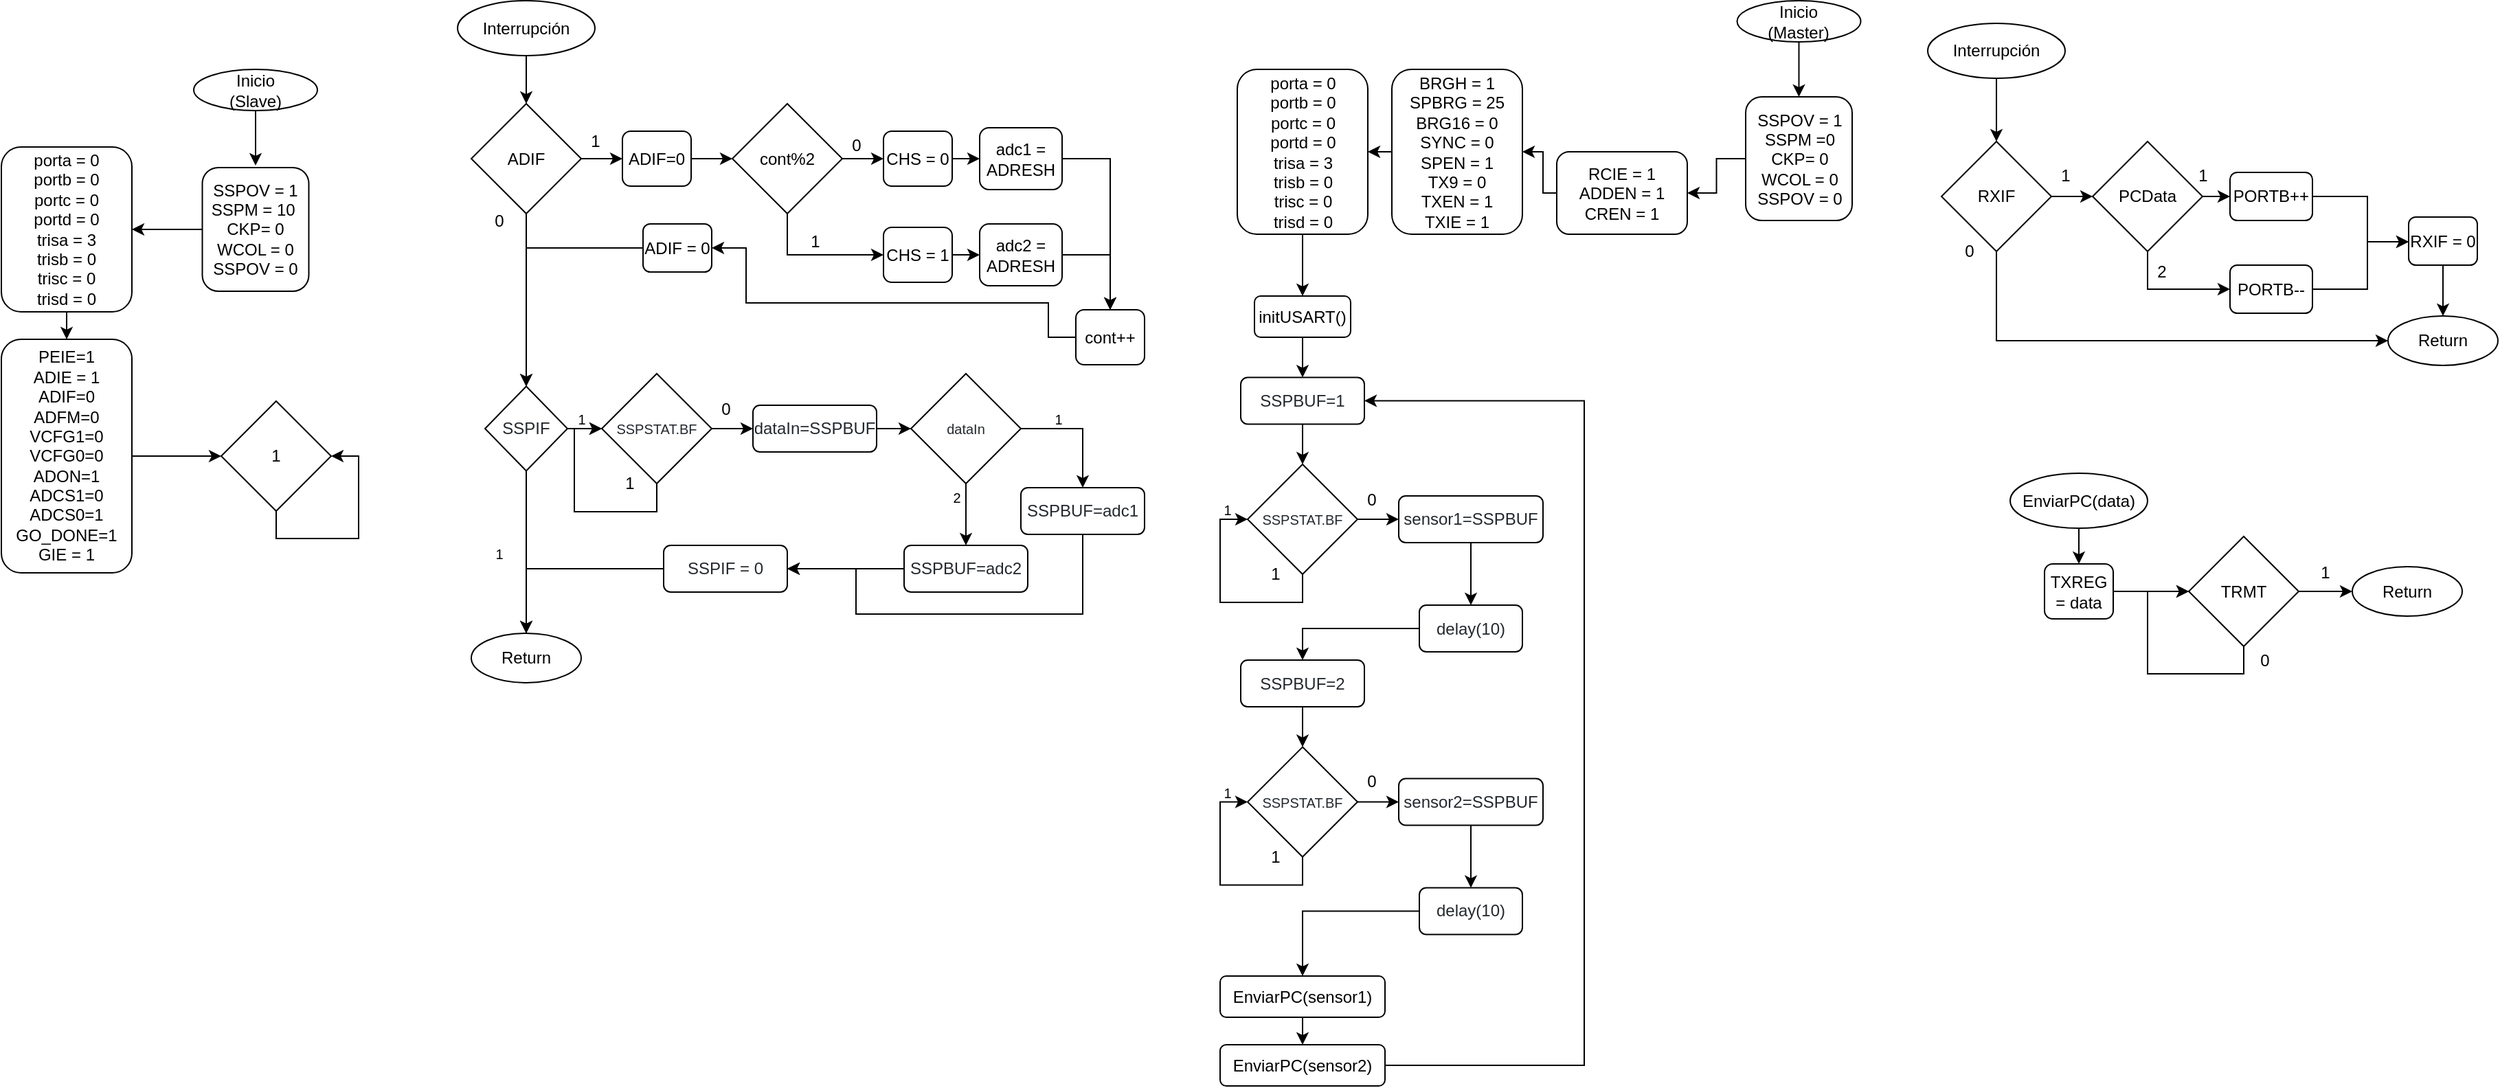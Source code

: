 <mxfile version="12.7.0" type="device"><diagram id="_HrVxU1T9JmMo4HL1Hq9" name="Page-1"><mxGraphModel dx="2629" dy="599" grid="1" gridSize="10" guides="1" tooltips="1" connect="1" arrows="1" fold="1" page="1" pageScale="1" pageWidth="1169" pageHeight="827" math="0" shadow="0"><root><mxCell id="0"/><mxCell id="1" parent="0"/><mxCell id="q-3BXpOpDifctmWNAOCf-187" style="edgeStyle=orthogonalEdgeStyle;rounded=0;orthogonalLoop=1;jettySize=auto;html=1;exitX=0.5;exitY=1;exitDx=0;exitDy=0;entryX=0.5;entryY=0;entryDx=0;entryDy=0;fontSize=10;" edge="1" parent="1" source="cq2at5FGPF-I5GUaNJ_s-2" target="cq2at5FGPF-I5GUaNJ_s-47"><mxGeometry relative="1" as="geometry"/></mxCell><mxCell id="cq2at5FGPF-I5GUaNJ_s-2" value="porta = 0&lt;br&gt;portb = 0&lt;br&gt;portc = 0&lt;br&gt;portd = 0&lt;br&gt;trisa = 3&lt;br&gt;trisb = 0&lt;br&gt;trisc = 0&lt;br&gt;trisd = 0" style="rounded=1;whiteSpace=wrap;html=1;" parent="1" vertex="1"><mxGeometry x="57.5" y="73.5" width="95" height="120" as="geometry"/></mxCell><mxCell id="cq2at5FGPF-I5GUaNJ_s-29" style="edgeStyle=orthogonalEdgeStyle;rounded=0;orthogonalLoop=1;jettySize=auto;html=1;exitX=0.5;exitY=1;exitDx=0;exitDy=0;entryX=0.5;entryY=0;entryDx=0;entryDy=0;" parent="1" source="cq2at5FGPF-I5GUaNJ_s-6" target="BS_gjXOhdhpvSAIRMVX7-8" edge="1"><mxGeometry relative="1" as="geometry"><mxPoint x="610" y="115" as="targetPoint"/></mxGeometry></mxCell><mxCell id="cq2at5FGPF-I5GUaNJ_s-6" value="Interrupción" style="ellipse;whiteSpace=wrap;html=1;" parent="1" vertex="1"><mxGeometry x="560" y="40" width="100" height="40" as="geometry"/></mxCell><mxCell id="q-3BXpOpDifctmWNAOCf-191" style="edgeStyle=orthogonalEdgeStyle;rounded=0;orthogonalLoop=1;jettySize=auto;html=1;exitX=0.5;exitY=1;exitDx=0;exitDy=0;entryX=0.5;entryY=0;entryDx=0;entryDy=0;fontSize=10;" edge="1" parent="1" source="cq2at5FGPF-I5GUaNJ_s-47" target="q-3BXpOpDifctmWNAOCf-190"><mxGeometry relative="1" as="geometry"/></mxCell><mxCell id="cq2at5FGPF-I5GUaNJ_s-47" value="initUSART()" style="rounded=1;whiteSpace=wrap;html=1;" parent="1" vertex="1"><mxGeometry x="70" y="238.5" width="70" height="30" as="geometry"/></mxCell><mxCell id="q-3BXpOpDifctmWNAOCf-3" style="edgeStyle=orthogonalEdgeStyle;rounded=0;orthogonalLoop=1;jettySize=auto;html=1;exitX=0.5;exitY=1;exitDx=0;exitDy=0;entryX=0.5;entryY=0;entryDx=0;entryDy=0;" edge="1" parent="1" source="BS_gjXOhdhpvSAIRMVX7-1" target="q-3BXpOpDifctmWNAOCf-1"><mxGeometry relative="1" as="geometry"/></mxCell><mxCell id="BS_gjXOhdhpvSAIRMVX7-1" value="Inicio&lt;br&gt;(Master)" style="ellipse;whiteSpace=wrap;html=1;" parent="1" vertex="1"><mxGeometry x="421.25" y="23.5" width="90" height="30" as="geometry"/></mxCell><mxCell id="BS_gjXOhdhpvSAIRMVX7-38" style="edgeStyle=orthogonalEdgeStyle;rounded=0;orthogonalLoop=1;jettySize=auto;html=1;exitX=0;exitY=0.5;exitDx=0;exitDy=0;entryX=1;entryY=0.5;entryDx=0;entryDy=0;" parent="1" source="BS_gjXOhdhpvSAIRMVX7-3" target="cq2at5FGPF-I5GUaNJ_s-2" edge="1"><mxGeometry relative="1" as="geometry"/></mxCell><mxCell id="BS_gjXOhdhpvSAIRMVX7-3" value="BRGH = 1&lt;br&gt;SPBRG = 25&lt;br&gt;BRG16 = 0&lt;br&gt;SYNC = 0&lt;br&gt;SPEN = 1&lt;br&gt;TX9 = 0&lt;br&gt;TXEN = 1&lt;br&gt;TXIE = 1" style="rounded=1;whiteSpace=wrap;html=1;" parent="1" vertex="1"><mxGeometry x="170" y="73.5" width="95" height="120" as="geometry"/></mxCell><mxCell id="BS_gjXOhdhpvSAIRMVX7-37" style="edgeStyle=orthogonalEdgeStyle;rounded=0;orthogonalLoop=1;jettySize=auto;html=1;exitX=0;exitY=0.5;exitDx=0;exitDy=0;entryX=1;entryY=0.5;entryDx=0;entryDy=0;" parent="1" source="BS_gjXOhdhpvSAIRMVX7-4" target="BS_gjXOhdhpvSAIRMVX7-3" edge="1"><mxGeometry relative="1" as="geometry"><Array as="points"><mxPoint x="280" y="163.5"/><mxPoint x="280" y="133.5"/></Array></mxGeometry></mxCell><mxCell id="BS_gjXOhdhpvSAIRMVX7-4" value="RCIE = 1&lt;br&gt;ADDEN = 1&lt;br&gt;CREN = 1&lt;br&gt;" style="rounded=1;whiteSpace=wrap;html=1;" parent="1" vertex="1"><mxGeometry x="290" y="133.5" width="95" height="60" as="geometry"/></mxCell><mxCell id="BS_gjXOhdhpvSAIRMVX7-15" style="edgeStyle=orthogonalEdgeStyle;rounded=0;orthogonalLoop=1;jettySize=auto;html=1;exitX=1;exitY=0.5;exitDx=0;exitDy=0;entryX=0;entryY=0.5;entryDx=0;entryDy=0;entryPerimeter=0;" parent="1" source="BS_gjXOhdhpvSAIRMVX7-8" target="BS_gjXOhdhpvSAIRMVX7-16" edge="1"><mxGeometry relative="1" as="geometry"><mxPoint x="675" y="166" as="targetPoint"/></mxGeometry></mxCell><mxCell id="BS_gjXOhdhpvSAIRMVX7-60" style="edgeStyle=orthogonalEdgeStyle;rounded=0;orthogonalLoop=1;jettySize=auto;html=1;exitX=0.5;exitY=1;exitDx=0;exitDy=0;entryX=0;entryY=0.5;entryDx=0;entryDy=0;" parent="1" source="BS_gjXOhdhpvSAIRMVX7-8" target="BS_gjXOhdhpvSAIRMVX7-25" edge="1"><mxGeometry relative="1" as="geometry"/></mxCell><mxCell id="BS_gjXOhdhpvSAIRMVX7-8" value="RXIF" style="rhombus;whiteSpace=wrap;html=1;" parent="1" vertex="1"><mxGeometry x="570" y="126" width="80" height="80" as="geometry"/></mxCell><mxCell id="BS_gjXOhdhpvSAIRMVX7-19" style="edgeStyle=orthogonalEdgeStyle;rounded=0;orthogonalLoop=1;jettySize=auto;html=1;exitX=1;exitY=0.5;exitDx=0;exitDy=0;entryX=0;entryY=0.5;entryDx=0;entryDy=0;" parent="1" source="BS_gjXOhdhpvSAIRMVX7-16" target="BS_gjXOhdhpvSAIRMVX7-17" edge="1"><mxGeometry relative="1" as="geometry"/></mxCell><mxCell id="BS_gjXOhdhpvSAIRMVX7-21" style="edgeStyle=orthogonalEdgeStyle;rounded=0;orthogonalLoop=1;jettySize=auto;html=1;exitX=0.5;exitY=1;exitDx=0;exitDy=0;entryX=0;entryY=0.5;entryDx=0;entryDy=0;" parent="1" source="BS_gjXOhdhpvSAIRMVX7-16" target="BS_gjXOhdhpvSAIRMVX7-18" edge="1"><mxGeometry relative="1" as="geometry"/></mxCell><mxCell id="BS_gjXOhdhpvSAIRMVX7-16" value="PCData" style="rhombus;whiteSpace=wrap;html=1;" parent="1" vertex="1"><mxGeometry x="680" y="126" width="80" height="80" as="geometry"/></mxCell><mxCell id="BS_gjXOhdhpvSAIRMVX7-27" style="edgeStyle=orthogonalEdgeStyle;rounded=0;orthogonalLoop=1;jettySize=auto;html=1;exitX=1;exitY=0.5;exitDx=0;exitDy=0;" parent="1" source="BS_gjXOhdhpvSAIRMVX7-17" edge="1"><mxGeometry relative="1" as="geometry"><mxPoint x="910" y="199" as="targetPoint"/><Array as="points"><mxPoint x="880" y="166"/><mxPoint x="880" y="199"/></Array></mxGeometry></mxCell><mxCell id="BS_gjXOhdhpvSAIRMVX7-17" value="PORTB++" style="rounded=1;whiteSpace=wrap;html=1;" parent="1" vertex="1"><mxGeometry x="780" y="148.5" width="60" height="35" as="geometry"/></mxCell><mxCell id="BS_gjXOhdhpvSAIRMVX7-28" style="edgeStyle=orthogonalEdgeStyle;rounded=0;orthogonalLoop=1;jettySize=auto;html=1;exitX=1;exitY=0.5;exitDx=0;exitDy=0;" parent="1" source="BS_gjXOhdhpvSAIRMVX7-18" edge="1"><mxGeometry relative="1" as="geometry"><mxPoint x="910" y="199" as="targetPoint"/><Array as="points"><mxPoint x="880" y="234"/><mxPoint x="880" y="199"/></Array></mxGeometry></mxCell><mxCell id="BS_gjXOhdhpvSAIRMVX7-18" value="PORTB--" style="rounded=1;whiteSpace=wrap;html=1;" parent="1" vertex="1"><mxGeometry x="780" y="216" width="60" height="35" as="geometry"/></mxCell><mxCell id="BS_gjXOhdhpvSAIRMVX7-22" value="1" style="text;html=1;align=center;verticalAlign=middle;resizable=0;points=[];autosize=1;" parent="1" vertex="1"><mxGeometry x="650" y="141" width="20" height="20" as="geometry"/></mxCell><mxCell id="BS_gjXOhdhpvSAIRMVX7-23" value="1" style="text;html=1;align=center;verticalAlign=middle;resizable=0;points=[];autosize=1;" parent="1" vertex="1"><mxGeometry x="750" y="141" width="20" height="20" as="geometry"/></mxCell><mxCell id="BS_gjXOhdhpvSAIRMVX7-24" value="2" style="text;html=1;align=center;verticalAlign=middle;resizable=0;points=[];autosize=1;" parent="1" vertex="1"><mxGeometry x="720" y="211" width="20" height="20" as="geometry"/></mxCell><mxCell id="BS_gjXOhdhpvSAIRMVX7-25" value="Return" style="ellipse;whiteSpace=wrap;html=1;" parent="1" vertex="1"><mxGeometry x="895" y="252.98" width="80" height="36.03" as="geometry"/></mxCell><mxCell id="BS_gjXOhdhpvSAIRMVX7-29" value="0" style="text;html=1;align=center;verticalAlign=middle;resizable=0;points=[];autosize=1;" parent="1" vertex="1"><mxGeometry x="580" y="196" width="20" height="20" as="geometry"/></mxCell><mxCell id="BS_gjXOhdhpvSAIRMVX7-33" style="edgeStyle=orthogonalEdgeStyle;rounded=0;orthogonalLoop=1;jettySize=auto;html=1;exitX=0.5;exitY=1;exitDx=0;exitDy=0;entryX=0.5;entryY=0;entryDx=0;entryDy=0;" parent="1" source="BS_gjXOhdhpvSAIRMVX7-32" target="BS_gjXOhdhpvSAIRMVX7-25" edge="1"><mxGeometry relative="1" as="geometry"/></mxCell><mxCell id="BS_gjXOhdhpvSAIRMVX7-32" value="RXIF = 0" style="rounded=1;whiteSpace=wrap;html=1;" parent="1" vertex="1"><mxGeometry x="910" y="181" width="50" height="35" as="geometry"/></mxCell><mxCell id="BS_gjXOhdhpvSAIRMVX7-65" style="edgeStyle=orthogonalEdgeStyle;rounded=0;orthogonalLoop=1;jettySize=auto;html=1;exitX=0.5;exitY=1;exitDx=0;exitDy=0;entryX=0.5;entryY=0;entryDx=0;entryDy=0;" parent="1" source="BS_gjXOhdhpvSAIRMVX7-61" edge="1"><mxGeometry relative="1" as="geometry"><mxPoint x="430" y="355" as="targetPoint"/></mxGeometry></mxCell><mxCell id="BS_gjXOhdhpvSAIRMVX7-66" style="edgeStyle=orthogonalEdgeStyle;rounded=0;orthogonalLoop=1;jettySize=auto;html=1;exitX=0.5;exitY=1;exitDx=0;exitDy=0;entryX=0.5;entryY=0;entryDx=0;entryDy=0;" parent="1" source="BS_gjXOhdhpvSAIRMVX7-62" edge="1"><mxGeometry relative="1" as="geometry"><mxPoint x="430" y="410" as="targetPoint"/></mxGeometry></mxCell><mxCell id="BS_gjXOhdhpvSAIRMVX7-67" style="edgeStyle=orthogonalEdgeStyle;rounded=0;orthogonalLoop=1;jettySize=auto;html=1;exitX=0.5;exitY=1;exitDx=0;exitDy=0;entryX=0.5;entryY=0;entryDx=0;entryDy=0;" parent="1" source="BS_gjXOhdhpvSAIRMVX7-68" target="BS_gjXOhdhpvSAIRMVX7-70" edge="1"><mxGeometry relative="1" as="geometry"/></mxCell><mxCell id="BS_gjXOhdhpvSAIRMVX7-68" value="EnviarPC(data)" style="ellipse;whiteSpace=wrap;html=1;" parent="1" vertex="1"><mxGeometry x="620" y="367.5" width="100" height="40" as="geometry"/></mxCell><mxCell id="BS_gjXOhdhpvSAIRMVX7-69" style="edgeStyle=orthogonalEdgeStyle;rounded=0;orthogonalLoop=1;jettySize=auto;html=1;exitX=1;exitY=0.5;exitDx=0;exitDy=0;entryX=0;entryY=0.5;entryDx=0;entryDy=0;" parent="1" source="BS_gjXOhdhpvSAIRMVX7-70" target="BS_gjXOhdhpvSAIRMVX7-80" edge="1"><mxGeometry relative="1" as="geometry"><mxPoint x="720" y="453.5" as="targetPoint"/></mxGeometry></mxCell><mxCell id="BS_gjXOhdhpvSAIRMVX7-70" value="TXREG = data" style="rounded=1;whiteSpace=wrap;html=1;" parent="1" vertex="1"><mxGeometry x="645" y="433.5" width="50" height="40" as="geometry"/></mxCell><mxCell id="BS_gjXOhdhpvSAIRMVX7-79" value="Return" style="ellipse;whiteSpace=wrap;html=1;" parent="1" vertex="1"><mxGeometry x="869" y="435.49" width="80" height="36.03" as="geometry"/></mxCell><mxCell id="BS_gjXOhdhpvSAIRMVX7-82" style="edgeStyle=orthogonalEdgeStyle;rounded=0;orthogonalLoop=1;jettySize=auto;html=1;exitX=1;exitY=0.5;exitDx=0;exitDy=0;entryX=0;entryY=0.5;entryDx=0;entryDy=0;" parent="1" source="BS_gjXOhdhpvSAIRMVX7-80" target="BS_gjXOhdhpvSAIRMVX7-79" edge="1"><mxGeometry relative="1" as="geometry"/></mxCell><mxCell id="BS_gjXOhdhpvSAIRMVX7-80" value="TRMT" style="rhombus;whiteSpace=wrap;html=1;" parent="1" vertex="1"><mxGeometry x="750" y="413.5" width="80" height="80" as="geometry"/></mxCell><mxCell id="BS_gjXOhdhpvSAIRMVX7-81" style="edgeStyle=orthogonalEdgeStyle;rounded=0;orthogonalLoop=1;jettySize=auto;html=1;exitX=0.5;exitY=1;exitDx=0;exitDy=0;entryX=0;entryY=0.5;entryDx=0;entryDy=0;" parent="1" source="BS_gjXOhdhpvSAIRMVX7-80" target="BS_gjXOhdhpvSAIRMVX7-80" edge="1"><mxGeometry relative="1" as="geometry"><Array as="points"><mxPoint x="790" y="513.5"/><mxPoint x="720" y="513.5"/><mxPoint x="720" y="453.5"/></Array></mxGeometry></mxCell><mxCell id="BS_gjXOhdhpvSAIRMVX7-83" value="1" style="text;html=1;align=center;verticalAlign=middle;resizable=0;points=[];autosize=1;" parent="1" vertex="1"><mxGeometry x="839" y="429.5" width="20" height="20" as="geometry"/></mxCell><mxCell id="BS_gjXOhdhpvSAIRMVX7-84" value="0" style="text;html=1;align=center;verticalAlign=middle;resizable=0;points=[];autosize=1;" parent="1" vertex="1"><mxGeometry x="795" y="493.5" width="20" height="20" as="geometry"/></mxCell><mxCell id="BS_gjXOhdhpvSAIRMVX7-88" style="edgeStyle=orthogonalEdgeStyle;rounded=0;orthogonalLoop=1;jettySize=auto;html=1;exitX=0.5;exitY=1;exitDx=0;exitDy=0;entryX=0.5;entryY=0;entryDx=0;entryDy=0;" parent="1" source="BS_gjXOhdhpvSAIRMVX7-85" target="BS_gjXOhdhpvSAIRMVX7-86" edge="1"><mxGeometry relative="1" as="geometry"/></mxCell><mxCell id="BS_gjXOhdhpvSAIRMVX7-85" value="EnviarPC(sensor1)" style="rounded=1;whiteSpace=wrap;html=1;" parent="1" vertex="1"><mxGeometry x="45" y="733.5" width="120" height="30" as="geometry"/></mxCell><mxCell id="q-3BXpOpDifctmWNAOCf-217" style="edgeStyle=orthogonalEdgeStyle;rounded=0;orthogonalLoop=1;jettySize=auto;html=1;exitX=1;exitY=0.5;exitDx=0;exitDy=0;entryX=1;entryY=0.5;entryDx=0;entryDy=0;fontSize=10;" edge="1" parent="1" source="BS_gjXOhdhpvSAIRMVX7-86" target="q-3BXpOpDifctmWNAOCf-190"><mxGeometry relative="1" as="geometry"><Array as="points"><mxPoint x="310" y="798"/><mxPoint x="310" y="315"/></Array></mxGeometry></mxCell><mxCell id="BS_gjXOhdhpvSAIRMVX7-86" value="EnviarPC(sensor2)" style="rounded=1;whiteSpace=wrap;html=1;" parent="1" vertex="1"><mxGeometry x="45" y="783.5" width="120" height="30" as="geometry"/></mxCell><mxCell id="q-3BXpOpDifctmWNAOCf-4" style="edgeStyle=orthogonalEdgeStyle;rounded=0;orthogonalLoop=1;jettySize=auto;html=1;exitX=0;exitY=0.5;exitDx=0;exitDy=0;entryX=1;entryY=0.5;entryDx=0;entryDy=0;" edge="1" parent="1" source="q-3BXpOpDifctmWNAOCf-1" target="BS_gjXOhdhpvSAIRMVX7-4"><mxGeometry relative="1" as="geometry"/></mxCell><mxCell id="q-3BXpOpDifctmWNAOCf-1" value="SSPOV = 1&lt;br&gt;SSPM =0 &lt;br&gt;CKP= 0&lt;br&gt;WCOL = 0&lt;br&gt;SSPOV = 0" style="rounded=1;whiteSpace=wrap;html=1;" vertex="1" parent="1"><mxGeometry x="427.5" y="93.5" width="77.5" height="90" as="geometry"/></mxCell><mxCell id="q-3BXpOpDifctmWNAOCf-185" style="edgeStyle=orthogonalEdgeStyle;rounded=0;orthogonalLoop=1;jettySize=auto;html=1;exitX=0;exitY=0.5;exitDx=0;exitDy=0;entryX=1;entryY=0.5;entryDx=0;entryDy=0;fontSize=10;" edge="1" parent="1" source="q-3BXpOpDifctmWNAOCf-2" target="q-3BXpOpDifctmWNAOCf-6"><mxGeometry relative="1" as="geometry"/></mxCell><mxCell id="q-3BXpOpDifctmWNAOCf-2" value="SSPOV = 1&lt;br&gt;SSPM = 10&amp;nbsp;&lt;br&gt;CKP= 0&lt;br&gt;WCOL = 0&lt;br&gt;SSPOV = 0" style="rounded=1;whiteSpace=wrap;html=1;" vertex="1" parent="1"><mxGeometry x="-695.75" y="145" width="77.5" height="90" as="geometry"/></mxCell><mxCell id="q-3BXpOpDifctmWNAOCf-5" style="edgeStyle=orthogonalEdgeStyle;rounded=0;orthogonalLoop=1;jettySize=auto;html=1;exitX=0.5;exitY=1;exitDx=0;exitDy=0;entryX=0.5;entryY=0;entryDx=0;entryDy=0;" edge="1" parent="1" source="q-3BXpOpDifctmWNAOCf-6" target="q-3BXpOpDifctmWNAOCf-8"><mxGeometry relative="1" as="geometry"/></mxCell><mxCell id="q-3BXpOpDifctmWNAOCf-6" value="porta = 0&lt;br&gt;portb = 0&lt;br&gt;portc = 0&lt;br&gt;portd = 0&lt;br&gt;trisa = 3&lt;br&gt;trisb = 0&lt;br&gt;trisc = 0&lt;br&gt;trisd = 0" style="rounded=1;whiteSpace=wrap;html=1;" vertex="1" parent="1"><mxGeometry x="-842" y="130" width="95" height="120" as="geometry"/></mxCell><mxCell id="q-3BXpOpDifctmWNAOCf-186" style="edgeStyle=orthogonalEdgeStyle;rounded=0;orthogonalLoop=1;jettySize=auto;html=1;exitX=1;exitY=0.5;exitDx=0;exitDy=0;entryX=0;entryY=0.5;entryDx=0;entryDy=0;fontSize=10;" edge="1" parent="1" source="q-3BXpOpDifctmWNAOCf-8" target="q-3BXpOpDifctmWNAOCf-179"><mxGeometry relative="1" as="geometry"/></mxCell><mxCell id="q-3BXpOpDifctmWNAOCf-8" value="&lt;div style=&quot;white-space: normal&quot;&gt;PEIE=1&lt;/div&gt;&lt;div style=&quot;white-space: normal&quot;&gt;ADIE = 1&lt;/div&gt;&lt;div style=&quot;white-space: normal&quot;&gt;ADIF=0&lt;/div&gt;&lt;div style=&quot;white-space: normal&quot;&gt;ADFM=0&lt;/div&gt;&lt;div style=&quot;white-space: normal&quot;&gt;VCFG1=0&lt;/div&gt;&lt;div style=&quot;white-space: normal&quot;&gt;VCFG0=0&lt;/div&gt;&lt;div style=&quot;white-space: normal&quot;&gt;ADON=1&lt;/div&gt;&lt;div style=&quot;white-space: normal&quot;&gt;ADCS1=0&lt;/div&gt;&lt;div style=&quot;white-space: normal&quot;&gt;ADCS0=1&lt;/div&gt;&lt;div style=&quot;white-space: normal&quot;&gt;GO_DONE=1&lt;/div&gt;&lt;div style=&quot;white-space: normal&quot;&gt;GIE = 1&lt;/div&gt;" style="rounded=1;whiteSpace=wrap;html=1;" vertex="1" parent="1"><mxGeometry x="-842" y="270" width="95" height="170" as="geometry"/></mxCell><mxCell id="q-3BXpOpDifctmWNAOCf-45" style="edgeStyle=orthogonalEdgeStyle;rounded=0;orthogonalLoop=1;jettySize=auto;html=1;exitX=0.5;exitY=0;exitDx=0;exitDy=0;entryX=0.5;entryY=1;entryDx=0;entryDy=0;" edge="1" parent="1" target="q-3BXpOpDifctmWNAOCf-48"><mxGeometry relative="1" as="geometry"><mxPoint x="-952.5" y="275" as="sourcePoint"/></mxGeometry></mxCell><mxCell id="q-3BXpOpDifctmWNAOCf-49" style="edgeStyle=orthogonalEdgeStyle;rounded=0;orthogonalLoop=1;jettySize=auto;html=1;exitX=0.5;exitY=1;exitDx=0;exitDy=0;entryX=0.5;entryY=0;entryDx=0;entryDy=0;" edge="1" parent="1" source="q-3BXpOpDifctmWNAOCf-50"><mxGeometry relative="1" as="geometry"><mxPoint x="-657" y="143.5" as="targetPoint"/></mxGeometry></mxCell><mxCell id="q-3BXpOpDifctmWNAOCf-50" value="Inicio&lt;br&gt;(Slave)" style="ellipse;whiteSpace=wrap;html=1;" vertex="1" parent="1"><mxGeometry x="-702" y="73.5" width="90" height="30" as="geometry"/></mxCell><mxCell id="q-3BXpOpDifctmWNAOCf-112" style="edgeStyle=orthogonalEdgeStyle;rounded=0;orthogonalLoop=1;jettySize=auto;html=1;exitX=0.5;exitY=1;exitDx=0;exitDy=0;entryX=0.5;entryY=0;entryDx=0;entryDy=0;" edge="1" parent="1" source="q-3BXpOpDifctmWNAOCf-113" target="q-3BXpOpDifctmWNAOCf-118"><mxGeometry relative="1" as="geometry"/></mxCell><mxCell id="q-3BXpOpDifctmWNAOCf-113" value="Interrupción" style="ellipse;whiteSpace=wrap;html=1;" vertex="1" parent="1"><mxGeometry x="-510" y="23.5" width="100" height="40" as="geometry"/></mxCell><mxCell id="q-3BXpOpDifctmWNAOCf-114" style="edgeStyle=orthogonalEdgeStyle;rounded=0;orthogonalLoop=1;jettySize=auto;html=1;exitX=1;exitY=0.5;exitDx=0;exitDy=0;entryX=0;entryY=0.5;entryDx=0;entryDy=0;" edge="1" parent="1" source="q-3BXpOpDifctmWNAOCf-115" target="q-3BXpOpDifctmWNAOCf-121"><mxGeometry relative="1" as="geometry"/></mxCell><mxCell id="q-3BXpOpDifctmWNAOCf-115" value="ADIF=0" style="rounded=1;whiteSpace=wrap;html=1;" vertex="1" parent="1"><mxGeometry x="-390" y="118.5" width="50" height="40" as="geometry"/></mxCell><mxCell id="q-3BXpOpDifctmWNAOCf-116" style="edgeStyle=orthogonalEdgeStyle;rounded=0;orthogonalLoop=1;jettySize=auto;html=1;exitX=1;exitY=0.5;exitDx=0;exitDy=0;entryX=0;entryY=0.5;entryDx=0;entryDy=0;" edge="1" parent="1" source="q-3BXpOpDifctmWNAOCf-118" target="q-3BXpOpDifctmWNAOCf-115"><mxGeometry relative="1" as="geometry"/></mxCell><mxCell id="q-3BXpOpDifctmWNAOCf-163" style="edgeStyle=orthogonalEdgeStyle;rounded=0;orthogonalLoop=1;jettySize=auto;html=1;exitX=0.5;exitY=1;exitDx=0;exitDy=0;entryX=0.5;entryY=0;entryDx=0;entryDy=0;fontSize=10;" edge="1" parent="1" source="q-3BXpOpDifctmWNAOCf-118" target="q-3BXpOpDifctmWNAOCf-162"><mxGeometry relative="1" as="geometry"/></mxCell><mxCell id="q-3BXpOpDifctmWNAOCf-118" value="ADIF" style="rhombus;whiteSpace=wrap;html=1;" vertex="1" parent="1"><mxGeometry x="-500" y="98.5" width="80" height="80" as="geometry"/></mxCell><mxCell id="q-3BXpOpDifctmWNAOCf-119" style="edgeStyle=orthogonalEdgeStyle;rounded=0;orthogonalLoop=1;jettySize=auto;html=1;exitX=1;exitY=0.5;exitDx=0;exitDy=0;entryX=0;entryY=0.5;entryDx=0;entryDy=0;" edge="1" parent="1" source="q-3BXpOpDifctmWNAOCf-121" target="q-3BXpOpDifctmWNAOCf-123"><mxGeometry relative="1" as="geometry"/></mxCell><mxCell id="q-3BXpOpDifctmWNAOCf-120" style="edgeStyle=orthogonalEdgeStyle;rounded=0;orthogonalLoop=1;jettySize=auto;html=1;exitX=0.5;exitY=1;exitDx=0;exitDy=0;entryX=0;entryY=0.5;entryDx=0;entryDy=0;" edge="1" parent="1" source="q-3BXpOpDifctmWNAOCf-121" target="q-3BXpOpDifctmWNAOCf-125"><mxGeometry relative="1" as="geometry"/></mxCell><mxCell id="q-3BXpOpDifctmWNAOCf-121" value="cont%2" style="rhombus;whiteSpace=wrap;html=1;" vertex="1" parent="1"><mxGeometry x="-310" y="98.5" width="80" height="80" as="geometry"/></mxCell><mxCell id="q-3BXpOpDifctmWNAOCf-122" style="edgeStyle=orthogonalEdgeStyle;rounded=0;orthogonalLoop=1;jettySize=auto;html=1;exitX=1;exitY=0.5;exitDx=0;exitDy=0;entryX=0;entryY=0.5;entryDx=0;entryDy=0;" edge="1" parent="1" source="q-3BXpOpDifctmWNAOCf-123" target="q-3BXpOpDifctmWNAOCf-131"><mxGeometry relative="1" as="geometry"/></mxCell><mxCell id="q-3BXpOpDifctmWNAOCf-123" value="CHS = 0" style="rounded=1;whiteSpace=wrap;html=1;" vertex="1" parent="1"><mxGeometry x="-200" y="118.5" width="50" height="40" as="geometry"/></mxCell><mxCell id="q-3BXpOpDifctmWNAOCf-124" style="edgeStyle=orthogonalEdgeStyle;rounded=0;orthogonalLoop=1;jettySize=auto;html=1;exitX=1;exitY=0.5;exitDx=0;exitDy=0;entryX=0;entryY=0.5;entryDx=0;entryDy=0;" edge="1" parent="1" source="q-3BXpOpDifctmWNAOCf-125" target="q-3BXpOpDifctmWNAOCf-133"><mxGeometry relative="1" as="geometry"/></mxCell><mxCell id="q-3BXpOpDifctmWNAOCf-125" value="CHS = 1" style="rounded=1;whiteSpace=wrap;html=1;" vertex="1" parent="1"><mxGeometry x="-200" y="188.5" width="50" height="40" as="geometry"/></mxCell><mxCell id="q-3BXpOpDifctmWNAOCf-126" value="0" style="text;html=1;align=center;verticalAlign=middle;resizable=0;points=[];autosize=1;" vertex="1" parent="1"><mxGeometry x="-230" y="118.5" width="20" height="20" as="geometry"/></mxCell><mxCell id="q-3BXpOpDifctmWNAOCf-127" value="1" style="text;html=1;align=center;verticalAlign=middle;resizable=0;points=[];autosize=1;" vertex="1" parent="1"><mxGeometry x="-260" y="188.5" width="20" height="20" as="geometry"/></mxCell><mxCell id="q-3BXpOpDifctmWNAOCf-128" style="edgeStyle=orthogonalEdgeStyle;rounded=0;orthogonalLoop=1;jettySize=auto;html=1;exitX=0;exitY=0.5;exitDx=0;exitDy=0;entryX=1;entryY=0.5;entryDx=0;entryDy=0;" edge="1" parent="1" source="q-3BXpOpDifctmWNAOCf-129" target="q-3BXpOpDifctmWNAOCf-154"><mxGeometry relative="1" as="geometry"><Array as="points"><mxPoint x="-80" y="268.5"/><mxPoint x="-80" y="243.5"/><mxPoint x="-300" y="243.5"/><mxPoint x="-300" y="203.5"/></Array></mxGeometry></mxCell><mxCell id="q-3BXpOpDifctmWNAOCf-129" value="cont++" style="rounded=1;whiteSpace=wrap;html=1;" vertex="1" parent="1"><mxGeometry x="-60" y="248.5" width="50" height="40" as="geometry"/></mxCell><mxCell id="q-3BXpOpDifctmWNAOCf-130" style="edgeStyle=orthogonalEdgeStyle;rounded=0;orthogonalLoop=1;jettySize=auto;html=1;exitX=1;exitY=0.5;exitDx=0;exitDy=0;entryX=0.5;entryY=0;entryDx=0;entryDy=0;" edge="1" parent="1" source="q-3BXpOpDifctmWNAOCf-131" target="q-3BXpOpDifctmWNAOCf-129"><mxGeometry relative="1" as="geometry"/></mxCell><mxCell id="q-3BXpOpDifctmWNAOCf-131" value="adc1 = ADRESH" style="rounded=1;whiteSpace=wrap;html=1;" vertex="1" parent="1"><mxGeometry x="-130" y="116" width="60" height="45" as="geometry"/></mxCell><mxCell id="q-3BXpOpDifctmWNAOCf-132" style="edgeStyle=orthogonalEdgeStyle;rounded=0;orthogonalLoop=1;jettySize=auto;html=1;exitX=1;exitY=0.5;exitDx=0;exitDy=0;" edge="1" parent="1" source="q-3BXpOpDifctmWNAOCf-133" target="q-3BXpOpDifctmWNAOCf-129"><mxGeometry relative="1" as="geometry"/></mxCell><mxCell id="q-3BXpOpDifctmWNAOCf-133" value="adc2 = ADRESH" style="rounded=1;whiteSpace=wrap;html=1;" vertex="1" parent="1"><mxGeometry x="-130" y="186" width="60" height="45" as="geometry"/></mxCell><mxCell id="q-3BXpOpDifctmWNAOCf-160" style="edgeStyle=orthogonalEdgeStyle;rounded=0;orthogonalLoop=1;jettySize=auto;html=1;exitX=1;exitY=0.5;exitDx=0;exitDy=0;entryX=0;entryY=0.5;entryDx=0;entryDy=0;fontSize=10;" edge="1" parent="1" source="q-3BXpOpDifctmWNAOCf-136" target="q-3BXpOpDifctmWNAOCf-156"><mxGeometry relative="1" as="geometry"/></mxCell><mxCell id="q-3BXpOpDifctmWNAOCf-136" value="&lt;span style=&quot;color: rgb(36, 41, 46); white-space: pre; background-color: rgb(255, 255, 255); font-size: 10px;&quot;&gt;SSPSTAT.&lt;/span&gt;&lt;span class=&quot;pl-smi&quot; style=&quot;box-sizing: border-box; color: rgb(36, 41, 46); white-space: pre; background-color: rgb(255, 255, 255); font-size: 10px;&quot;&gt;BF&lt;/span&gt;" style="rhombus;whiteSpace=wrap;html=1;fontSize=10;" vertex="1" parent="1"><mxGeometry x="-405" y="295" width="80" height="80" as="geometry"/></mxCell><mxCell id="q-3BXpOpDifctmWNAOCf-137" value="1" style="text;html=1;align=center;verticalAlign=middle;resizable=0;points=[];autosize=1;" vertex="1" parent="1"><mxGeometry x="-420" y="116" width="20" height="20" as="geometry"/></mxCell><mxCell id="q-3BXpOpDifctmWNAOCf-138" value="0" style="text;html=1;align=center;verticalAlign=middle;resizable=0;points=[];autosize=1;" vertex="1" parent="1"><mxGeometry x="-490" y="173.5" width="20" height="20" as="geometry"/></mxCell><mxCell id="q-3BXpOpDifctmWNAOCf-146" value="0" style="text;html=1;align=center;verticalAlign=middle;resizable=0;points=[];autosize=1;" vertex="1" parent="1"><mxGeometry x="-325" y="310.53" width="20" height="20" as="geometry"/></mxCell><mxCell id="q-3BXpOpDifctmWNAOCf-149" value="Return" style="ellipse;whiteSpace=wrap;html=1;" vertex="1" parent="1"><mxGeometry x="-500" y="483.97" width="80" height="36.03" as="geometry"/></mxCell><mxCell id="q-3BXpOpDifctmWNAOCf-150" value="1" style="text;html=1;align=center;verticalAlign=middle;resizable=0;points=[];autosize=1;" vertex="1" parent="1"><mxGeometry x="-395" y="365" width="20" height="20" as="geometry"/></mxCell><mxCell id="q-3BXpOpDifctmWNAOCf-164" style="edgeStyle=orthogonalEdgeStyle;rounded=0;orthogonalLoop=1;jettySize=auto;html=1;exitX=0;exitY=0.5;exitDx=0;exitDy=0;entryX=0.5;entryY=0;entryDx=0;entryDy=0;fontSize=10;" edge="1" parent="1" source="q-3BXpOpDifctmWNAOCf-154" target="q-3BXpOpDifctmWNAOCf-162"><mxGeometry relative="1" as="geometry"/></mxCell><mxCell id="q-3BXpOpDifctmWNAOCf-154" value="ADIF = 0" style="rounded=1;whiteSpace=wrap;html=1;" vertex="1" parent="1"><mxGeometry x="-375" y="186" width="50" height="35" as="geometry"/></mxCell><mxCell id="q-3BXpOpDifctmWNAOCf-155" style="edgeStyle=orthogonalEdgeStyle;rounded=0;orthogonalLoop=1;jettySize=auto;html=1;exitX=0.5;exitY=1;exitDx=0;exitDy=0;entryX=0;entryY=0.5;entryDx=0;entryDy=0;fontSize=10;" edge="1" parent="1" source="q-3BXpOpDifctmWNAOCf-136" target="q-3BXpOpDifctmWNAOCf-136"><mxGeometry relative="1" as="geometry"><Array as="points"><mxPoint x="-365" y="395.5"/><mxPoint x="-425" y="395.5"/><mxPoint x="-425" y="335.5"/></Array></mxGeometry></mxCell><mxCell id="q-3BXpOpDifctmWNAOCf-161" style="edgeStyle=orthogonalEdgeStyle;rounded=0;orthogonalLoop=1;jettySize=auto;html=1;exitX=1;exitY=0.5;exitDx=0;exitDy=0;entryX=0;entryY=0.5;entryDx=0;entryDy=0;fontSize=10;" edge="1" parent="1" source="q-3BXpOpDifctmWNAOCf-156" target="q-3BXpOpDifctmWNAOCf-159"><mxGeometry relative="1" as="geometry"/></mxCell><mxCell id="q-3BXpOpDifctmWNAOCf-156" value="&lt;span style=&quot;color: rgb(36 , 41 , 46) ; font-family: , &amp;#34;consolas&amp;#34; , &amp;#34;liberation mono&amp;#34; , &amp;#34;menlo&amp;#34; , monospace ; white-space: pre ; background-color: rgb(255 , 255 , 255)&quot;&gt;dataIn=SSPBUF&lt;/span&gt;" style="rounded=1;whiteSpace=wrap;html=1;" vertex="1" parent="1"><mxGeometry x="-295" y="318" width="90" height="34" as="geometry"/></mxCell><mxCell id="q-3BXpOpDifctmWNAOCf-170" style="edgeStyle=orthogonalEdgeStyle;rounded=0;orthogonalLoop=1;jettySize=auto;html=1;exitX=0.5;exitY=1;exitDx=0;exitDy=0;entryX=0.5;entryY=0;entryDx=0;entryDy=0;fontSize=10;" edge="1" parent="1" source="q-3BXpOpDifctmWNAOCf-159" target="q-3BXpOpDifctmWNAOCf-169"><mxGeometry relative="1" as="geometry"/></mxCell><mxCell id="q-3BXpOpDifctmWNAOCf-171" style="edgeStyle=orthogonalEdgeStyle;rounded=0;orthogonalLoop=1;jettySize=auto;html=1;exitX=1;exitY=0.5;exitDx=0;exitDy=0;entryX=0.5;entryY=0;entryDx=0;entryDy=0;fontSize=10;" edge="1" parent="1" source="q-3BXpOpDifctmWNAOCf-159" target="q-3BXpOpDifctmWNAOCf-168"><mxGeometry relative="1" as="geometry"/></mxCell><mxCell id="q-3BXpOpDifctmWNAOCf-159" value="&lt;font color=&quot;#24292e&quot;&gt;&lt;span style=&quot;white-space: pre ; background-color: rgb(255 , 255 , 255)&quot;&gt;dataIn&lt;/span&gt;&lt;/font&gt;" style="rhombus;whiteSpace=wrap;html=1;fontSize=10;" vertex="1" parent="1"><mxGeometry x="-180" y="295" width="80" height="80" as="geometry"/></mxCell><mxCell id="q-3BXpOpDifctmWNAOCf-165" style="edgeStyle=orthogonalEdgeStyle;rounded=0;orthogonalLoop=1;jettySize=auto;html=1;exitX=1;exitY=0.5;exitDx=0;exitDy=0;entryX=0;entryY=0.5;entryDx=0;entryDy=0;fontSize=10;" edge="1" parent="1" source="q-3BXpOpDifctmWNAOCf-162" target="q-3BXpOpDifctmWNAOCf-136"><mxGeometry relative="1" as="geometry"/></mxCell><mxCell id="q-3BXpOpDifctmWNAOCf-174" style="edgeStyle=orthogonalEdgeStyle;rounded=0;orthogonalLoop=1;jettySize=auto;html=1;exitX=0.5;exitY=1;exitDx=0;exitDy=0;entryX=0.5;entryY=0;entryDx=0;entryDy=0;fontSize=10;" edge="1" parent="1" source="q-3BXpOpDifctmWNAOCf-162" target="q-3BXpOpDifctmWNAOCf-149"><mxGeometry relative="1" as="geometry"/></mxCell><mxCell id="q-3BXpOpDifctmWNAOCf-162" value="&lt;span style=&quot;color: rgb(36 , 41 , 46) ; font-family: , &amp;#34;consolas&amp;#34; , &amp;#34;liberation mono&amp;#34; , &amp;#34;menlo&amp;#34; , monospace ; font-size: 12px ; white-space: pre ; background-color: rgb(255 , 255 , 255)&quot;&gt;SSPIF&lt;/span&gt;" style="rhombus;whiteSpace=wrap;html=1;fontSize=10;" vertex="1" parent="1"><mxGeometry x="-490" y="304.24" width="60" height="61.51" as="geometry"/></mxCell><mxCell id="q-3BXpOpDifctmWNAOCf-166" value="1" style="text;html=1;align=center;verticalAlign=middle;resizable=0;points=[];autosize=1;fontSize=10;" vertex="1" parent="1"><mxGeometry x="-430" y="318" width="20" height="20" as="geometry"/></mxCell><mxCell id="q-3BXpOpDifctmWNAOCf-176" style="edgeStyle=orthogonalEdgeStyle;rounded=0;orthogonalLoop=1;jettySize=auto;html=1;exitX=0.5;exitY=1;exitDx=0;exitDy=0;entryX=1;entryY=0.5;entryDx=0;entryDy=0;fontSize=10;" edge="1" parent="1" source="q-3BXpOpDifctmWNAOCf-168" target="q-3BXpOpDifctmWNAOCf-175"><mxGeometry relative="1" as="geometry"><Array as="points"><mxPoint x="-55" y="470"/><mxPoint x="-220" y="470"/><mxPoint x="-220" y="437"/></Array></mxGeometry></mxCell><mxCell id="q-3BXpOpDifctmWNAOCf-168" value="&lt;span style=&quot;color: rgb(36 , 41 , 46) ; font-family: , &amp;#34;consolas&amp;#34; , &amp;#34;liberation mono&amp;#34; , &amp;#34;menlo&amp;#34; , monospace ; white-space: pre ; background-color: rgb(255 , 255 , 255)&quot;&gt;SSPBUF=adc1&lt;/span&gt;" style="rounded=1;whiteSpace=wrap;html=1;" vertex="1" parent="1"><mxGeometry x="-100" y="378" width="90" height="34" as="geometry"/></mxCell><mxCell id="q-3BXpOpDifctmWNAOCf-177" style="edgeStyle=orthogonalEdgeStyle;rounded=0;orthogonalLoop=1;jettySize=auto;html=1;exitX=0;exitY=0.5;exitDx=0;exitDy=0;entryX=1;entryY=0.5;entryDx=0;entryDy=0;fontSize=10;" edge="1" parent="1" source="q-3BXpOpDifctmWNAOCf-169" target="q-3BXpOpDifctmWNAOCf-175"><mxGeometry relative="1" as="geometry"/></mxCell><mxCell id="q-3BXpOpDifctmWNAOCf-169" value="&lt;span style=&quot;color: rgb(36 , 41 , 46) ; font-family: , &amp;#34;consolas&amp;#34; , &amp;#34;liberation mono&amp;#34; , &amp;#34;menlo&amp;#34; , monospace ; white-space: pre ; background-color: rgb(255 , 255 , 255)&quot;&gt;SSPBUF=adc2&lt;/span&gt;" style="rounded=1;whiteSpace=wrap;html=1;" vertex="1" parent="1"><mxGeometry x="-185" y="420" width="90" height="34" as="geometry"/></mxCell><mxCell id="q-3BXpOpDifctmWNAOCf-172" value="1" style="text;html=1;align=center;verticalAlign=middle;resizable=0;points=[];autosize=1;fontSize=10;" vertex="1" parent="1"><mxGeometry x="-83" y="318" width="20" height="20" as="geometry"/></mxCell><mxCell id="q-3BXpOpDifctmWNAOCf-173" value="2" style="text;html=1;align=center;verticalAlign=middle;resizable=0;points=[];autosize=1;fontSize=10;" vertex="1" parent="1"><mxGeometry x="-157" y="375" width="20" height="20" as="geometry"/></mxCell><mxCell id="q-3BXpOpDifctmWNAOCf-178" style="edgeStyle=orthogonalEdgeStyle;rounded=0;orthogonalLoop=1;jettySize=auto;html=1;exitX=0;exitY=0.5;exitDx=0;exitDy=0;entryX=0.5;entryY=0;entryDx=0;entryDy=0;fontSize=10;" edge="1" parent="1" source="q-3BXpOpDifctmWNAOCf-175" target="q-3BXpOpDifctmWNAOCf-149"><mxGeometry relative="1" as="geometry"/></mxCell><mxCell id="q-3BXpOpDifctmWNAOCf-175" value="&lt;span style=&quot;color: rgb(36 , 41 , 46) ; font-family: , &amp;#34;consolas&amp;#34; , &amp;#34;liberation mono&amp;#34; , &amp;#34;menlo&amp;#34; , monospace ; white-space: pre ; background-color: rgb(255 , 255 , 255)&quot;&gt;SSPIF = 0&lt;/span&gt;" style="rounded=1;whiteSpace=wrap;html=1;" vertex="1" parent="1"><mxGeometry x="-360" y="420" width="90" height="34" as="geometry"/></mxCell><mxCell id="q-3BXpOpDifctmWNAOCf-179" value="1" style="rhombus;whiteSpace=wrap;html=1;" vertex="1" parent="1"><mxGeometry x="-682" y="315" width="80" height="80" as="geometry"/></mxCell><mxCell id="q-3BXpOpDifctmWNAOCf-183" style="edgeStyle=orthogonalEdgeStyle;rounded=0;orthogonalLoop=1;jettySize=auto;html=1;exitX=0.5;exitY=1;exitDx=0;exitDy=0;entryX=1;entryY=0.5;entryDx=0;entryDy=0;fontSize=10;" edge="1" parent="1" source="q-3BXpOpDifctmWNAOCf-179" target="q-3BXpOpDifctmWNAOCf-179"><mxGeometry relative="1" as="geometry"/></mxCell><mxCell id="q-3BXpOpDifctmWNAOCf-184" value="1" style="text;html=1;align=center;verticalAlign=middle;resizable=0;points=[];autosize=1;fontSize=10;" vertex="1" parent="1"><mxGeometry x="-490" y="416" width="20" height="20" as="geometry"/></mxCell><mxCell id="q-3BXpOpDifctmWNAOCf-201" style="edgeStyle=orthogonalEdgeStyle;rounded=0;orthogonalLoop=1;jettySize=auto;html=1;exitX=0.5;exitY=1;exitDx=0;exitDy=0;entryX=0.5;entryY=0;entryDx=0;entryDy=0;fontSize=10;" edge="1" parent="1" source="q-3BXpOpDifctmWNAOCf-190" target="q-3BXpOpDifctmWNAOCf-194"><mxGeometry relative="1" as="geometry"/></mxCell><mxCell id="q-3BXpOpDifctmWNAOCf-190" value="&lt;span style=&quot;color: rgb(36 , 41 , 46) ; font-family: , &amp;#34;consolas&amp;#34; , &amp;#34;liberation mono&amp;#34; , &amp;#34;menlo&amp;#34; , monospace ; white-space: pre ; background-color: rgb(255 , 255 , 255)&quot;&gt;SSPBUF=1&lt;/span&gt;" style="rounded=1;whiteSpace=wrap;html=1;" vertex="1" parent="1"><mxGeometry x="60" y="297.74" width="90" height="34" as="geometry"/></mxCell><mxCell id="q-3BXpOpDifctmWNAOCf-193" style="edgeStyle=orthogonalEdgeStyle;rounded=0;orthogonalLoop=1;jettySize=auto;html=1;exitX=1;exitY=0.5;exitDx=0;exitDy=0;entryX=0;entryY=0.5;entryDx=0;entryDy=0;fontSize=10;" edge="1" parent="1" source="q-3BXpOpDifctmWNAOCf-194" target="q-3BXpOpDifctmWNAOCf-198"><mxGeometry relative="1" as="geometry"/></mxCell><mxCell id="q-3BXpOpDifctmWNAOCf-194" value="&lt;span style=&quot;color: rgb(36, 41, 46); white-space: pre; background-color: rgb(255, 255, 255); font-size: 10px;&quot;&gt;SSPSTAT.&lt;/span&gt;&lt;span class=&quot;pl-smi&quot; style=&quot;box-sizing: border-box; color: rgb(36, 41, 46); white-space: pre; background-color: rgb(255, 255, 255); font-size: 10px;&quot;&gt;BF&lt;/span&gt;" style="rhombus;whiteSpace=wrap;html=1;fontSize=10;" vertex="1" parent="1"><mxGeometry x="65" y="361.01" width="80" height="80" as="geometry"/></mxCell><mxCell id="q-3BXpOpDifctmWNAOCf-195" value="0" style="text;html=1;align=center;verticalAlign=middle;resizable=0;points=[];autosize=1;" vertex="1" parent="1"><mxGeometry x="145" y="376.54" width="20" height="20" as="geometry"/></mxCell><mxCell id="q-3BXpOpDifctmWNAOCf-196" value="1" style="text;html=1;align=center;verticalAlign=middle;resizable=0;points=[];autosize=1;" vertex="1" parent="1"><mxGeometry x="75" y="431.01" width="20" height="20" as="geometry"/></mxCell><mxCell id="q-3BXpOpDifctmWNAOCf-197" style="edgeStyle=orthogonalEdgeStyle;rounded=0;orthogonalLoop=1;jettySize=auto;html=1;exitX=0.5;exitY=1;exitDx=0;exitDy=0;entryX=0;entryY=0.5;entryDx=0;entryDy=0;fontSize=10;" edge="1" parent="1" source="q-3BXpOpDifctmWNAOCf-194" target="q-3BXpOpDifctmWNAOCf-194"><mxGeometry relative="1" as="geometry"><Array as="points"><mxPoint x="105" y="461.51"/><mxPoint x="45" y="461.51"/><mxPoint x="45" y="401.51"/></Array></mxGeometry></mxCell><mxCell id="q-3BXpOpDifctmWNAOCf-203" style="edgeStyle=orthogonalEdgeStyle;rounded=0;orthogonalLoop=1;jettySize=auto;html=1;exitX=0.5;exitY=1;exitDx=0;exitDy=0;entryX=0.5;entryY=0;entryDx=0;entryDy=0;fontSize=10;" edge="1" parent="1" source="q-3BXpOpDifctmWNAOCf-198" target="q-3BXpOpDifctmWNAOCf-202"><mxGeometry relative="1" as="geometry"/></mxCell><mxCell id="q-3BXpOpDifctmWNAOCf-198" value="&lt;span style=&quot;color: rgb(36 , 41 , 46) ; font-family: , &amp;#34;consolas&amp;#34; , &amp;#34;liberation mono&amp;#34; , &amp;#34;menlo&amp;#34; , monospace ; white-space: pre ; background-color: rgb(255 , 255 , 255)&quot;&gt;sensor1=SSPBUF&lt;/span&gt;" style="rounded=1;whiteSpace=wrap;html=1;" vertex="1" parent="1"><mxGeometry x="175" y="384.01" width="105" height="34" as="geometry"/></mxCell><mxCell id="q-3BXpOpDifctmWNAOCf-200" value="1" style="text;html=1;align=center;verticalAlign=middle;resizable=0;points=[];autosize=1;fontSize=10;" vertex="1" parent="1"><mxGeometry x="40" y="384.01" width="20" height="20" as="geometry"/></mxCell><mxCell id="q-3BXpOpDifctmWNAOCf-215" style="edgeStyle=orthogonalEdgeStyle;rounded=0;orthogonalLoop=1;jettySize=auto;html=1;exitX=0;exitY=0.5;exitDx=0;exitDy=0;entryX=0.5;entryY=0;entryDx=0;entryDy=0;fontSize=10;" edge="1" parent="1" source="q-3BXpOpDifctmWNAOCf-202" target="q-3BXpOpDifctmWNAOCf-205"><mxGeometry relative="1" as="geometry"/></mxCell><mxCell id="q-3BXpOpDifctmWNAOCf-202" value="&lt;span style=&quot;color: rgb(36 , 41 , 46) ; font-family: , &amp;#34;consolas&amp;#34; , &amp;#34;liberation mono&amp;#34; , &amp;#34;menlo&amp;#34; , monospace ; white-space: pre ; background-color: rgb(255 , 255 , 255)&quot;&gt;delay(10)&lt;/span&gt;" style="rounded=1;whiteSpace=wrap;html=1;" vertex="1" parent="1"><mxGeometry x="190" y="463.5" width="75" height="34" as="geometry"/></mxCell><mxCell id="q-3BXpOpDifctmWNAOCf-204" style="edgeStyle=orthogonalEdgeStyle;rounded=0;orthogonalLoop=1;jettySize=auto;html=1;exitX=0.5;exitY=1;exitDx=0;exitDy=0;entryX=0.5;entryY=0;entryDx=0;entryDy=0;fontSize=10;" edge="1" parent="1" source="q-3BXpOpDifctmWNAOCf-205" target="q-3BXpOpDifctmWNAOCf-207"><mxGeometry relative="1" as="geometry"/></mxCell><mxCell id="q-3BXpOpDifctmWNAOCf-205" value="&lt;span style=&quot;color: rgb(36 , 41 , 46) ; font-family: , &amp;#34;consolas&amp;#34; , &amp;#34;liberation mono&amp;#34; , &amp;#34;menlo&amp;#34; , monospace ; white-space: pre ; background-color: rgb(255 , 255 , 255)&quot;&gt;SSPBUF=2&lt;/span&gt;" style="rounded=1;whiteSpace=wrap;html=1;" vertex="1" parent="1"><mxGeometry x="60" y="503.5" width="90" height="34" as="geometry"/></mxCell><mxCell id="q-3BXpOpDifctmWNAOCf-206" style="edgeStyle=orthogonalEdgeStyle;rounded=0;orthogonalLoop=1;jettySize=auto;html=1;exitX=1;exitY=0.5;exitDx=0;exitDy=0;entryX=0;entryY=0.5;entryDx=0;entryDy=0;fontSize=10;" edge="1" parent="1" source="q-3BXpOpDifctmWNAOCf-207" target="q-3BXpOpDifctmWNAOCf-212"><mxGeometry relative="1" as="geometry"/></mxCell><mxCell id="q-3BXpOpDifctmWNAOCf-207" value="&lt;span style=&quot;color: rgb(36, 41, 46); white-space: pre; background-color: rgb(255, 255, 255); font-size: 10px;&quot;&gt;SSPSTAT.&lt;/span&gt;&lt;span class=&quot;pl-smi&quot; style=&quot;box-sizing: border-box; color: rgb(36, 41, 46); white-space: pre; background-color: rgb(255, 255, 255); font-size: 10px;&quot;&gt;BF&lt;/span&gt;" style="rhombus;whiteSpace=wrap;html=1;fontSize=10;" vertex="1" parent="1"><mxGeometry x="65" y="566.77" width="80" height="80" as="geometry"/></mxCell><mxCell id="q-3BXpOpDifctmWNAOCf-208" value="0" style="text;html=1;align=center;verticalAlign=middle;resizable=0;points=[];autosize=1;" vertex="1" parent="1"><mxGeometry x="145" y="582.3" width="20" height="20" as="geometry"/></mxCell><mxCell id="q-3BXpOpDifctmWNAOCf-209" value="1" style="text;html=1;align=center;verticalAlign=middle;resizable=0;points=[];autosize=1;" vertex="1" parent="1"><mxGeometry x="75" y="636.77" width="20" height="20" as="geometry"/></mxCell><mxCell id="q-3BXpOpDifctmWNAOCf-210" style="edgeStyle=orthogonalEdgeStyle;rounded=0;orthogonalLoop=1;jettySize=auto;html=1;exitX=0.5;exitY=1;exitDx=0;exitDy=0;entryX=0;entryY=0.5;entryDx=0;entryDy=0;fontSize=10;" edge="1" parent="1" source="q-3BXpOpDifctmWNAOCf-207" target="q-3BXpOpDifctmWNAOCf-207"><mxGeometry relative="1" as="geometry"><Array as="points"><mxPoint x="105" y="667.27"/><mxPoint x="45" y="667.27"/><mxPoint x="45" y="607.27"/></Array></mxGeometry></mxCell><mxCell id="q-3BXpOpDifctmWNAOCf-211" style="edgeStyle=orthogonalEdgeStyle;rounded=0;orthogonalLoop=1;jettySize=auto;html=1;exitX=0.5;exitY=1;exitDx=0;exitDy=0;entryX=0.5;entryY=0;entryDx=0;entryDy=0;fontSize=10;" edge="1" parent="1" source="q-3BXpOpDifctmWNAOCf-212" target="q-3BXpOpDifctmWNAOCf-214"><mxGeometry relative="1" as="geometry"/></mxCell><mxCell id="q-3BXpOpDifctmWNAOCf-212" value="&lt;span style=&quot;color: rgb(36 , 41 , 46) ; font-family: , &amp;#34;consolas&amp;#34; , &amp;#34;liberation mono&amp;#34; , &amp;#34;menlo&amp;#34; , monospace ; white-space: pre ; background-color: rgb(255 , 255 , 255)&quot;&gt;sensor2=SSPBUF&lt;/span&gt;" style="rounded=1;whiteSpace=wrap;html=1;" vertex="1" parent="1"><mxGeometry x="175" y="589.77" width="105" height="34" as="geometry"/></mxCell><mxCell id="q-3BXpOpDifctmWNAOCf-213" value="1" style="text;html=1;align=center;verticalAlign=middle;resizable=0;points=[];autosize=1;fontSize=10;" vertex="1" parent="1"><mxGeometry x="40" y="589.77" width="20" height="20" as="geometry"/></mxCell><mxCell id="q-3BXpOpDifctmWNAOCf-216" style="edgeStyle=orthogonalEdgeStyle;rounded=0;orthogonalLoop=1;jettySize=auto;html=1;exitX=0;exitY=0.5;exitDx=0;exitDy=0;entryX=0.5;entryY=0;entryDx=0;entryDy=0;fontSize=10;" edge="1" parent="1" source="q-3BXpOpDifctmWNAOCf-214" target="BS_gjXOhdhpvSAIRMVX7-85"><mxGeometry relative="1" as="geometry"/></mxCell><mxCell id="q-3BXpOpDifctmWNAOCf-214" value="&lt;span style=&quot;color: rgb(36 , 41 , 46) ; font-family: , &amp;#34;consolas&amp;#34; , &amp;#34;liberation mono&amp;#34; , &amp;#34;menlo&amp;#34; , monospace ; white-space: pre ; background-color: rgb(255 , 255 , 255)&quot;&gt;delay(10)&lt;/span&gt;" style="rounded=1;whiteSpace=wrap;html=1;" vertex="1" parent="1"><mxGeometry x="190" y="669.26" width="75" height="34" as="geometry"/></mxCell></root></mxGraphModel></diagram></mxfile>